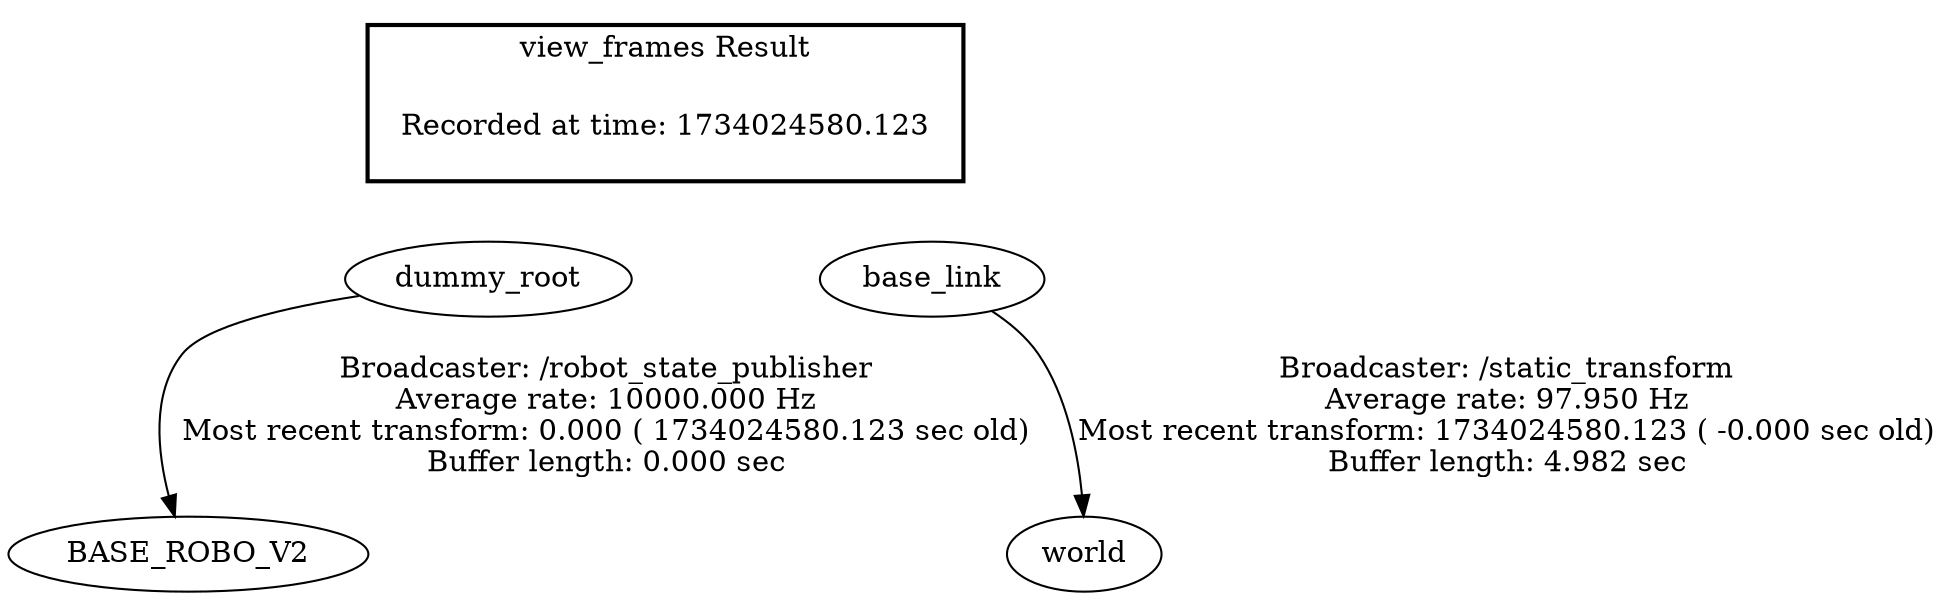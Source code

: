 digraph G {
"dummy_root" -> "BASE_ROBO_V2"[label="Broadcaster: /robot_state_publisher\nAverage rate: 10000.000 Hz\nMost recent transform: 0.000 ( 1734024580.123 sec old)\nBuffer length: 0.000 sec\n"];
"base_link" -> "world"[label="Broadcaster: /static_transform\nAverage rate: 97.950 Hz\nMost recent transform: 1734024580.123 ( -0.000 sec old)\nBuffer length: 4.982 sec\n"];
edge [style=invis];
 subgraph cluster_legend { style=bold; color=black; label ="view_frames Result";
"Recorded at time: 1734024580.123"[ shape=plaintext ] ;
 }->"dummy_root";
edge [style=invis];
 subgraph cluster_legend { style=bold; color=black; label ="view_frames Result";
"Recorded at time: 1734024580.123"[ shape=plaintext ] ;
 }->"base_link";
}